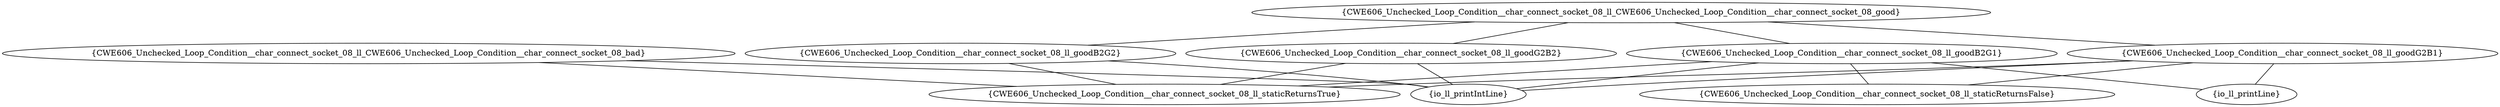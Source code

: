 graph "cg graph" {
CWE606_Unchecked_Loop_Condition__char_connect_socket_08_ll_goodG2B2 [label="{CWE606_Unchecked_Loop_Condition__char_connect_socket_08_ll_goodG2B2}"];
CWE606_Unchecked_Loop_Condition__char_connect_socket_08_ll_staticReturnsTrue [label="{CWE606_Unchecked_Loop_Condition__char_connect_socket_08_ll_staticReturnsTrue}"];
io_ll_printIntLine [label="{io_ll_printIntLine}"];
CWE606_Unchecked_Loop_Condition__char_connect_socket_08_ll_goodG2B1 [label="{CWE606_Unchecked_Loop_Condition__char_connect_socket_08_ll_goodG2B1}"];
CWE606_Unchecked_Loop_Condition__char_connect_socket_08_ll_staticReturnsFalse [label="{CWE606_Unchecked_Loop_Condition__char_connect_socket_08_ll_staticReturnsFalse}"];
io_ll_printLine [label="{io_ll_printLine}"];
CWE606_Unchecked_Loop_Condition__char_connect_socket_08_ll_goodB2G1 [label="{CWE606_Unchecked_Loop_Condition__char_connect_socket_08_ll_goodB2G1}"];
CWE606_Unchecked_Loop_Condition__char_connect_socket_08_ll_CWE606_Unchecked_Loop_Condition__char_connect_socket_08_bad [label="{CWE606_Unchecked_Loop_Condition__char_connect_socket_08_ll_CWE606_Unchecked_Loop_Condition__char_connect_socket_08_bad}"];
CWE606_Unchecked_Loop_Condition__char_connect_socket_08_ll_CWE606_Unchecked_Loop_Condition__char_connect_socket_08_good [label="{CWE606_Unchecked_Loop_Condition__char_connect_socket_08_ll_CWE606_Unchecked_Loop_Condition__char_connect_socket_08_good}"];
CWE606_Unchecked_Loop_Condition__char_connect_socket_08_ll_goodB2G2 [label="{CWE606_Unchecked_Loop_Condition__char_connect_socket_08_ll_goodB2G2}"];
CWE606_Unchecked_Loop_Condition__char_connect_socket_08_ll_goodG2B2 -- CWE606_Unchecked_Loop_Condition__char_connect_socket_08_ll_staticReturnsTrue;
CWE606_Unchecked_Loop_Condition__char_connect_socket_08_ll_goodG2B2 -- io_ll_printIntLine;
CWE606_Unchecked_Loop_Condition__char_connect_socket_08_ll_goodG2B1 -- CWE606_Unchecked_Loop_Condition__char_connect_socket_08_ll_staticReturnsFalse;
CWE606_Unchecked_Loop_Condition__char_connect_socket_08_ll_goodG2B1 -- io_ll_printLine;
CWE606_Unchecked_Loop_Condition__char_connect_socket_08_ll_goodG2B1 -- CWE606_Unchecked_Loop_Condition__char_connect_socket_08_ll_staticReturnsTrue;
CWE606_Unchecked_Loop_Condition__char_connect_socket_08_ll_goodG2B1 -- io_ll_printIntLine;
CWE606_Unchecked_Loop_Condition__char_connect_socket_08_ll_goodB2G1 -- CWE606_Unchecked_Loop_Condition__char_connect_socket_08_ll_staticReturnsTrue;
CWE606_Unchecked_Loop_Condition__char_connect_socket_08_ll_goodB2G1 -- CWE606_Unchecked_Loop_Condition__char_connect_socket_08_ll_staticReturnsFalse;
CWE606_Unchecked_Loop_Condition__char_connect_socket_08_ll_goodB2G1 -- io_ll_printLine;
CWE606_Unchecked_Loop_Condition__char_connect_socket_08_ll_goodB2G1 -- io_ll_printIntLine;
CWE606_Unchecked_Loop_Condition__char_connect_socket_08_ll_CWE606_Unchecked_Loop_Condition__char_connect_socket_08_bad -- CWE606_Unchecked_Loop_Condition__char_connect_socket_08_ll_staticReturnsTrue;
CWE606_Unchecked_Loop_Condition__char_connect_socket_08_ll_CWE606_Unchecked_Loop_Condition__char_connect_socket_08_bad -- io_ll_printIntLine;
CWE606_Unchecked_Loop_Condition__char_connect_socket_08_ll_CWE606_Unchecked_Loop_Condition__char_connect_socket_08_good -- CWE606_Unchecked_Loop_Condition__char_connect_socket_08_ll_goodB2G1;
CWE606_Unchecked_Loop_Condition__char_connect_socket_08_ll_CWE606_Unchecked_Loop_Condition__char_connect_socket_08_good -- CWE606_Unchecked_Loop_Condition__char_connect_socket_08_ll_goodB2G2;
CWE606_Unchecked_Loop_Condition__char_connect_socket_08_ll_CWE606_Unchecked_Loop_Condition__char_connect_socket_08_good -- CWE606_Unchecked_Loop_Condition__char_connect_socket_08_ll_goodG2B1;
CWE606_Unchecked_Loop_Condition__char_connect_socket_08_ll_CWE606_Unchecked_Loop_Condition__char_connect_socket_08_good -- CWE606_Unchecked_Loop_Condition__char_connect_socket_08_ll_goodG2B2;
CWE606_Unchecked_Loop_Condition__char_connect_socket_08_ll_goodB2G2 -- CWE606_Unchecked_Loop_Condition__char_connect_socket_08_ll_staticReturnsTrue;
CWE606_Unchecked_Loop_Condition__char_connect_socket_08_ll_goodB2G2 -- io_ll_printIntLine;
}
